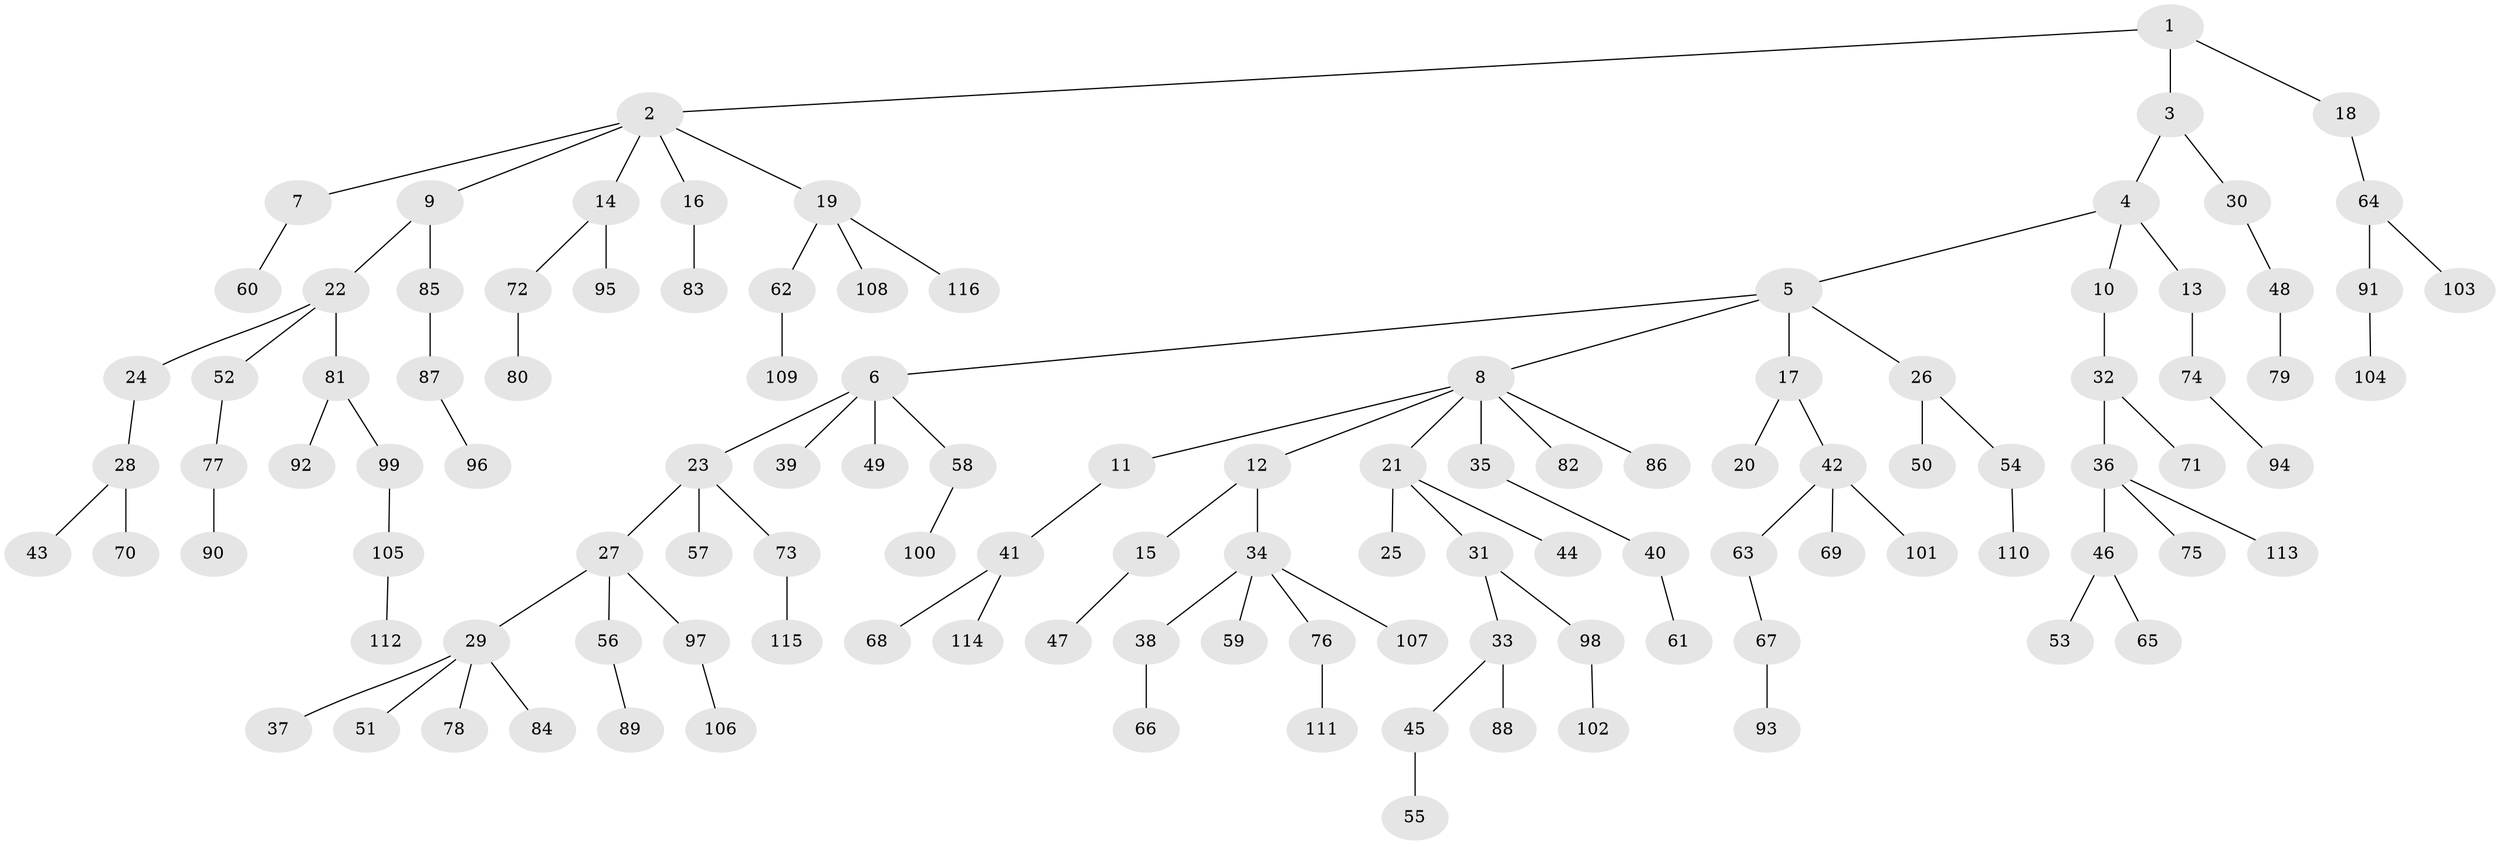// Generated by graph-tools (version 1.1) at 2025/15/03/09/25 04:15:33]
// undirected, 116 vertices, 115 edges
graph export_dot {
graph [start="1"]
  node [color=gray90,style=filled];
  1;
  2;
  3;
  4;
  5;
  6;
  7;
  8;
  9;
  10;
  11;
  12;
  13;
  14;
  15;
  16;
  17;
  18;
  19;
  20;
  21;
  22;
  23;
  24;
  25;
  26;
  27;
  28;
  29;
  30;
  31;
  32;
  33;
  34;
  35;
  36;
  37;
  38;
  39;
  40;
  41;
  42;
  43;
  44;
  45;
  46;
  47;
  48;
  49;
  50;
  51;
  52;
  53;
  54;
  55;
  56;
  57;
  58;
  59;
  60;
  61;
  62;
  63;
  64;
  65;
  66;
  67;
  68;
  69;
  70;
  71;
  72;
  73;
  74;
  75;
  76;
  77;
  78;
  79;
  80;
  81;
  82;
  83;
  84;
  85;
  86;
  87;
  88;
  89;
  90;
  91;
  92;
  93;
  94;
  95;
  96;
  97;
  98;
  99;
  100;
  101;
  102;
  103;
  104;
  105;
  106;
  107;
  108;
  109;
  110;
  111;
  112;
  113;
  114;
  115;
  116;
  1 -- 2;
  1 -- 3;
  1 -- 18;
  2 -- 7;
  2 -- 9;
  2 -- 14;
  2 -- 16;
  2 -- 19;
  3 -- 4;
  3 -- 30;
  4 -- 5;
  4 -- 10;
  4 -- 13;
  5 -- 6;
  5 -- 8;
  5 -- 17;
  5 -- 26;
  6 -- 23;
  6 -- 39;
  6 -- 49;
  6 -- 58;
  7 -- 60;
  8 -- 11;
  8 -- 12;
  8 -- 21;
  8 -- 35;
  8 -- 82;
  8 -- 86;
  9 -- 22;
  9 -- 85;
  10 -- 32;
  11 -- 41;
  12 -- 15;
  12 -- 34;
  13 -- 74;
  14 -- 72;
  14 -- 95;
  15 -- 47;
  16 -- 83;
  17 -- 20;
  17 -- 42;
  18 -- 64;
  19 -- 62;
  19 -- 108;
  19 -- 116;
  21 -- 25;
  21 -- 31;
  21 -- 44;
  22 -- 24;
  22 -- 52;
  22 -- 81;
  23 -- 27;
  23 -- 57;
  23 -- 73;
  24 -- 28;
  26 -- 50;
  26 -- 54;
  27 -- 29;
  27 -- 56;
  27 -- 97;
  28 -- 43;
  28 -- 70;
  29 -- 37;
  29 -- 51;
  29 -- 78;
  29 -- 84;
  30 -- 48;
  31 -- 33;
  31 -- 98;
  32 -- 36;
  32 -- 71;
  33 -- 45;
  33 -- 88;
  34 -- 38;
  34 -- 59;
  34 -- 76;
  34 -- 107;
  35 -- 40;
  36 -- 46;
  36 -- 75;
  36 -- 113;
  38 -- 66;
  40 -- 61;
  41 -- 68;
  41 -- 114;
  42 -- 63;
  42 -- 69;
  42 -- 101;
  45 -- 55;
  46 -- 53;
  46 -- 65;
  48 -- 79;
  52 -- 77;
  54 -- 110;
  56 -- 89;
  58 -- 100;
  62 -- 109;
  63 -- 67;
  64 -- 91;
  64 -- 103;
  67 -- 93;
  72 -- 80;
  73 -- 115;
  74 -- 94;
  76 -- 111;
  77 -- 90;
  81 -- 92;
  81 -- 99;
  85 -- 87;
  87 -- 96;
  91 -- 104;
  97 -- 106;
  98 -- 102;
  99 -- 105;
  105 -- 112;
}
